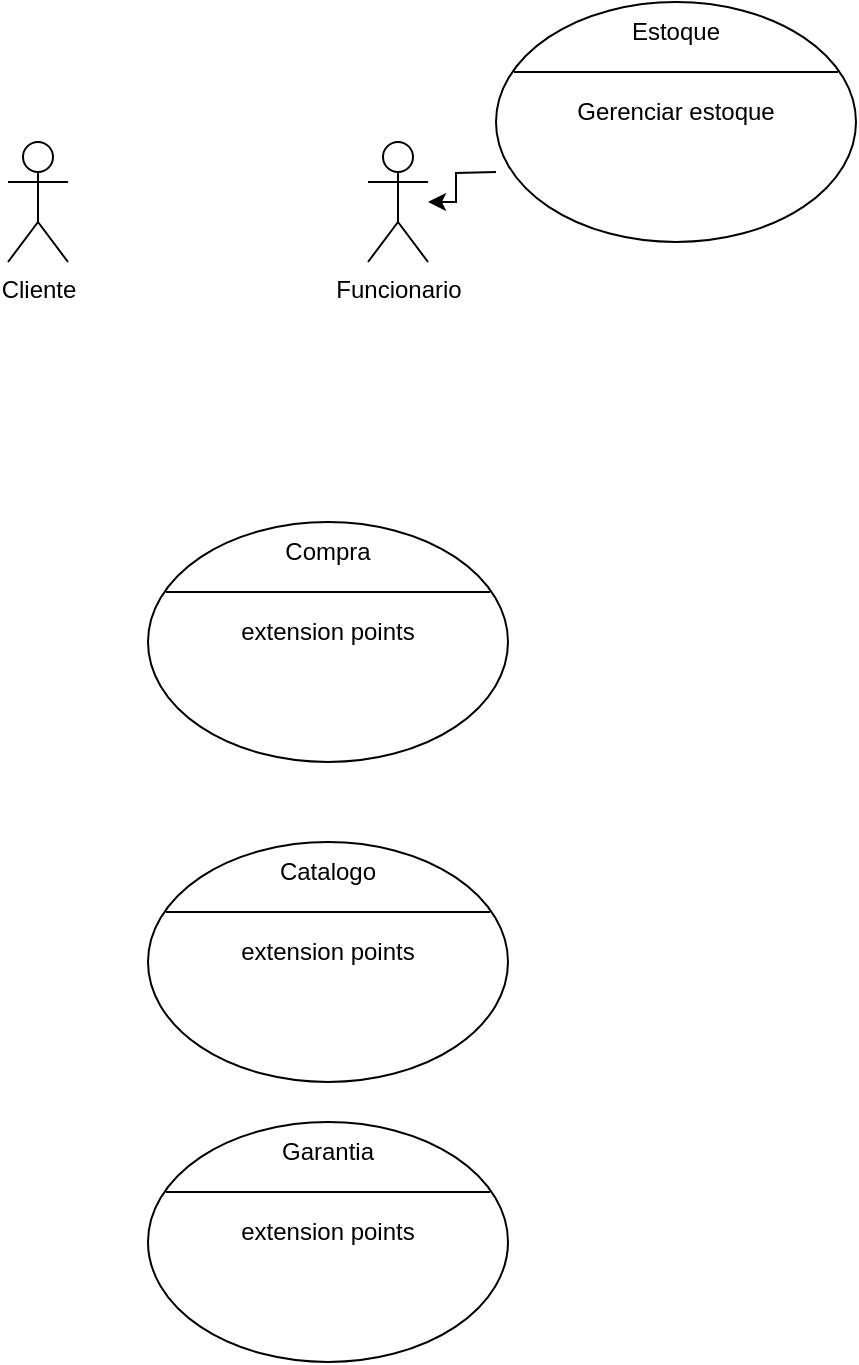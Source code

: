 <mxfile version="22.1.3" type="github">
  <diagram name="Página-1" id="h-dLTOF5149Yw1Pp6t1p">
    <mxGraphModel dx="366" dy="1806" grid="1" gridSize="10" guides="1" tooltips="1" connect="1" arrows="1" fold="1" page="1" pageScale="1" pageWidth="827" pageHeight="1169" math="0" shadow="0">
      <root>
        <mxCell id="0" />
        <mxCell id="1" parent="0" />
        <mxCell id="4o8j3WW2N9YPz4apZTRC-1" value="Cliente&lt;br&gt;" style="shape=umlActor;verticalLabelPosition=bottom;verticalAlign=top;html=1;" parent="1" vertex="1">
          <mxGeometry x="80" y="60" width="30" height="60" as="geometry" />
        </mxCell>
        <mxCell id="4o8j3WW2N9YPz4apZTRC-6" value="Funcionario" style="shape=umlActor;verticalLabelPosition=bottom;verticalAlign=top;html=1;" parent="1" vertex="1">
          <mxGeometry x="260" y="60" width="30" height="60" as="geometry" />
        </mxCell>
        <mxCell id="g30dC1cCaajuv-hexaAX-2" value="" style="shape=ellipse;container=1;horizontal=1;horizontalStack=0;resizeParent=1;resizeParentMax=0;resizeLast=0;html=1;dashed=0;collapsible=0;" vertex="1" parent="1">
          <mxGeometry x="324" y="-10" width="180" height="120" as="geometry" />
        </mxCell>
        <mxCell id="g30dC1cCaajuv-hexaAX-3" value="Estoque" style="html=1;strokeColor=none;fillColor=none;align=center;verticalAlign=middle;rotatable=0;whiteSpace=wrap;" vertex="1" parent="g30dC1cCaajuv-hexaAX-2">
          <mxGeometry width="180" height="30" as="geometry" />
        </mxCell>
        <mxCell id="g30dC1cCaajuv-hexaAX-4" value="" style="line;strokeWidth=1;fillColor=none;rotatable=0;labelPosition=right;points=[];portConstraint=eastwest;dashed=0;resizeWidth=1;" vertex="1" parent="g30dC1cCaajuv-hexaAX-2">
          <mxGeometry x="9" y="30" width="162" height="10" as="geometry" />
        </mxCell>
        <mxCell id="g30dC1cCaajuv-hexaAX-5" value="Gerenciar estoque" style="text;html=1;align=center;verticalAlign=middle;rotatable=0;fillColor=none;strokeColor=none;whiteSpace=wrap;" vertex="1" parent="g30dC1cCaajuv-hexaAX-2">
          <mxGeometry y="40" width="180" height="30" as="geometry" />
        </mxCell>
        <mxCell id="g30dC1cCaajuv-hexaAX-7" value="" style="edgeStyle=orthogonalEdgeStyle;rounded=0;orthogonalLoop=1;jettySize=auto;html=1;" edge="1" parent="1" target="4o8j3WW2N9YPz4apZTRC-6">
          <mxGeometry relative="1" as="geometry">
            <mxPoint x="324" y="75" as="sourcePoint" />
          </mxGeometry>
        </mxCell>
        <mxCell id="g30dC1cCaajuv-hexaAX-8" value="" style="shape=ellipse;container=1;horizontal=1;horizontalStack=0;resizeParent=1;resizeParentMax=0;resizeLast=0;html=1;dashed=0;collapsible=0;" vertex="1" parent="1">
          <mxGeometry x="150" y="250" width="180" height="120" as="geometry" />
        </mxCell>
        <mxCell id="g30dC1cCaajuv-hexaAX-9" value="Compra" style="html=1;strokeColor=none;fillColor=none;align=center;verticalAlign=middle;rotatable=0;whiteSpace=wrap;" vertex="1" parent="g30dC1cCaajuv-hexaAX-8">
          <mxGeometry width="180" height="30" as="geometry" />
        </mxCell>
        <mxCell id="g30dC1cCaajuv-hexaAX-10" value="" style="line;strokeWidth=1;fillColor=none;rotatable=0;labelPosition=right;points=[];portConstraint=eastwest;dashed=0;resizeWidth=1;" vertex="1" parent="g30dC1cCaajuv-hexaAX-8">
          <mxGeometry x="9" y="30" width="162" height="10" as="geometry" />
        </mxCell>
        <mxCell id="g30dC1cCaajuv-hexaAX-11" value="extension points" style="text;html=1;align=center;verticalAlign=middle;rotatable=0;fillColor=none;strokeColor=none;whiteSpace=wrap;" vertex="1" parent="g30dC1cCaajuv-hexaAX-8">
          <mxGeometry y="40" width="180" height="30" as="geometry" />
        </mxCell>
        <mxCell id="g30dC1cCaajuv-hexaAX-13" value="" style="shape=ellipse;container=1;horizontal=1;horizontalStack=0;resizeParent=1;resizeParentMax=0;resizeLast=0;html=1;dashed=0;collapsible=0;" vertex="1" parent="1">
          <mxGeometry x="150" y="410" width="180" height="120" as="geometry" />
        </mxCell>
        <mxCell id="g30dC1cCaajuv-hexaAX-14" value="Catalogo" style="html=1;strokeColor=none;fillColor=none;align=center;verticalAlign=middle;rotatable=0;whiteSpace=wrap;" vertex="1" parent="g30dC1cCaajuv-hexaAX-13">
          <mxGeometry width="180" height="30" as="geometry" />
        </mxCell>
        <mxCell id="g30dC1cCaajuv-hexaAX-15" value="" style="line;strokeWidth=1;fillColor=none;rotatable=0;labelPosition=right;points=[];portConstraint=eastwest;dashed=0;resizeWidth=1;" vertex="1" parent="g30dC1cCaajuv-hexaAX-13">
          <mxGeometry x="9" y="30" width="162" height="10" as="geometry" />
        </mxCell>
        <mxCell id="g30dC1cCaajuv-hexaAX-16" value="extension points" style="text;html=1;align=center;verticalAlign=middle;rotatable=0;fillColor=none;strokeColor=none;whiteSpace=wrap;" vertex="1" parent="g30dC1cCaajuv-hexaAX-13">
          <mxGeometry y="40" width="180" height="30" as="geometry" />
        </mxCell>
        <mxCell id="g30dC1cCaajuv-hexaAX-18" value="" style="shape=ellipse;container=1;horizontal=1;horizontalStack=0;resizeParent=1;resizeParentMax=0;resizeLast=0;html=1;dashed=0;collapsible=0;" vertex="1" parent="1">
          <mxGeometry x="150" y="550" width="180" height="120" as="geometry" />
        </mxCell>
        <mxCell id="g30dC1cCaajuv-hexaAX-19" value="Garantia" style="html=1;strokeColor=none;fillColor=none;align=center;verticalAlign=middle;rotatable=0;whiteSpace=wrap;" vertex="1" parent="g30dC1cCaajuv-hexaAX-18">
          <mxGeometry width="180" height="30" as="geometry" />
        </mxCell>
        <mxCell id="g30dC1cCaajuv-hexaAX-20" value="" style="line;strokeWidth=1;fillColor=none;rotatable=0;labelPosition=right;points=[];portConstraint=eastwest;dashed=0;resizeWidth=1;" vertex="1" parent="g30dC1cCaajuv-hexaAX-18">
          <mxGeometry x="9" y="30" width="162" height="10" as="geometry" />
        </mxCell>
        <mxCell id="g30dC1cCaajuv-hexaAX-21" value="extension points" style="text;html=1;align=center;verticalAlign=middle;rotatable=0;fillColor=none;strokeColor=none;whiteSpace=wrap;" vertex="1" parent="g30dC1cCaajuv-hexaAX-18">
          <mxGeometry y="40" width="180" height="30" as="geometry" />
        </mxCell>
      </root>
    </mxGraphModel>
  </diagram>
</mxfile>
